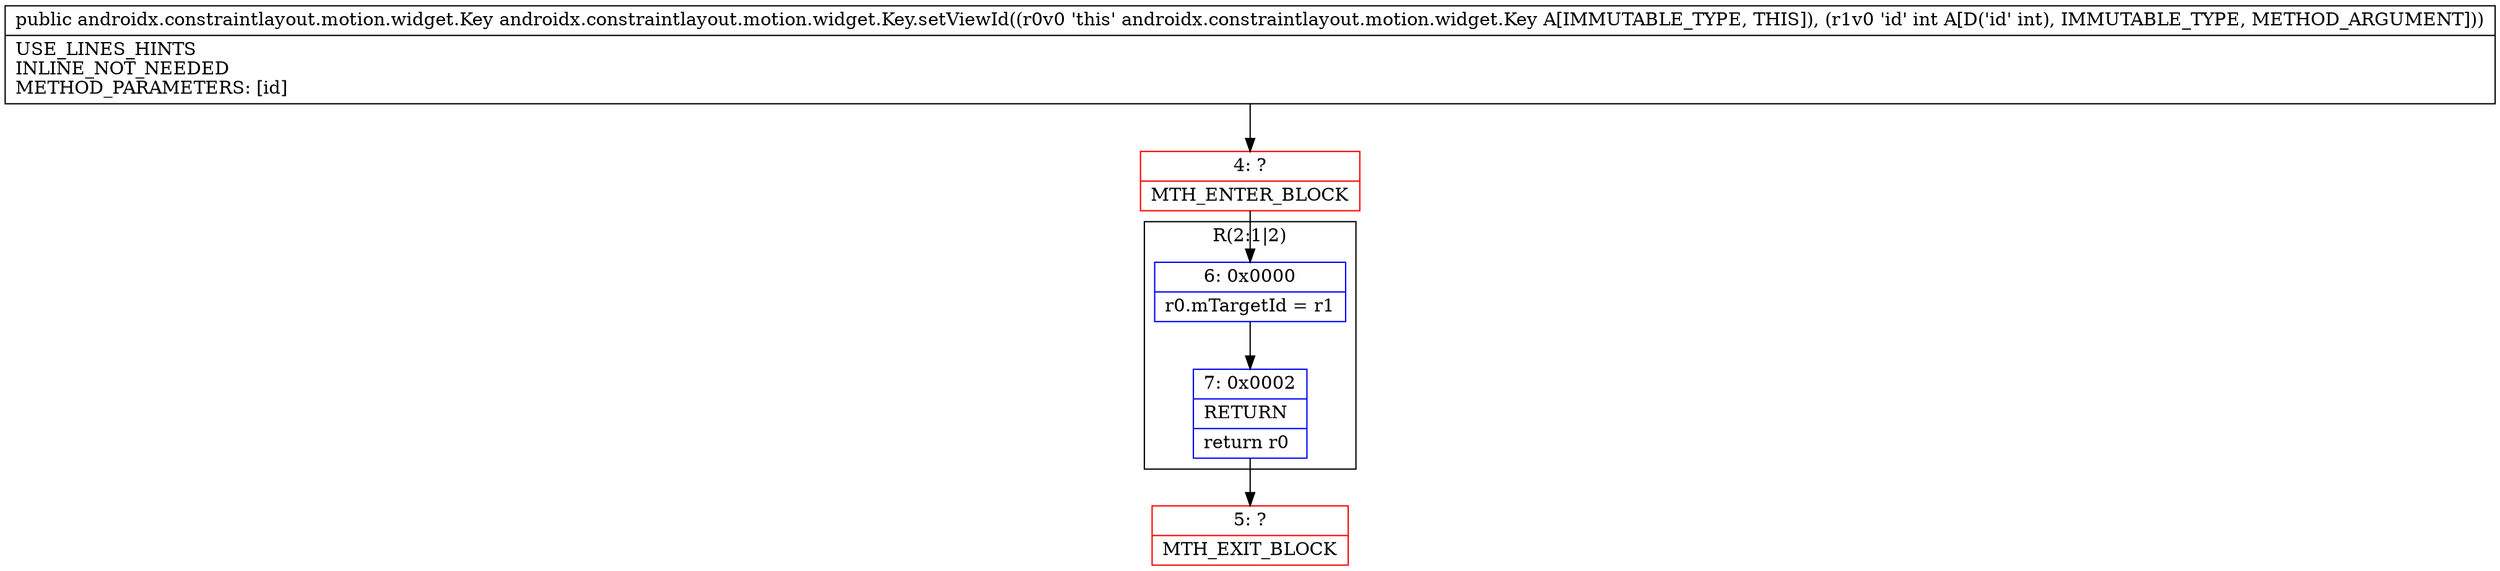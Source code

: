 digraph "CFG forandroidx.constraintlayout.motion.widget.Key.setViewId(I)Landroidx\/constraintlayout\/motion\/widget\/Key;" {
subgraph cluster_Region_558435195 {
label = "R(2:1|2)";
node [shape=record,color=blue];
Node_6 [shape=record,label="{6\:\ 0x0000|r0.mTargetId = r1\l}"];
Node_7 [shape=record,label="{7\:\ 0x0002|RETURN\l|return r0\l}"];
}
Node_4 [shape=record,color=red,label="{4\:\ ?|MTH_ENTER_BLOCK\l}"];
Node_5 [shape=record,color=red,label="{5\:\ ?|MTH_EXIT_BLOCK\l}"];
MethodNode[shape=record,label="{public androidx.constraintlayout.motion.widget.Key androidx.constraintlayout.motion.widget.Key.setViewId((r0v0 'this' androidx.constraintlayout.motion.widget.Key A[IMMUTABLE_TYPE, THIS]), (r1v0 'id' int A[D('id' int), IMMUTABLE_TYPE, METHOD_ARGUMENT]))  | USE_LINES_HINTS\lINLINE_NOT_NEEDED\lMETHOD_PARAMETERS: [id]\l}"];
MethodNode -> Node_4;Node_6 -> Node_7;
Node_7 -> Node_5;
Node_4 -> Node_6;
}

